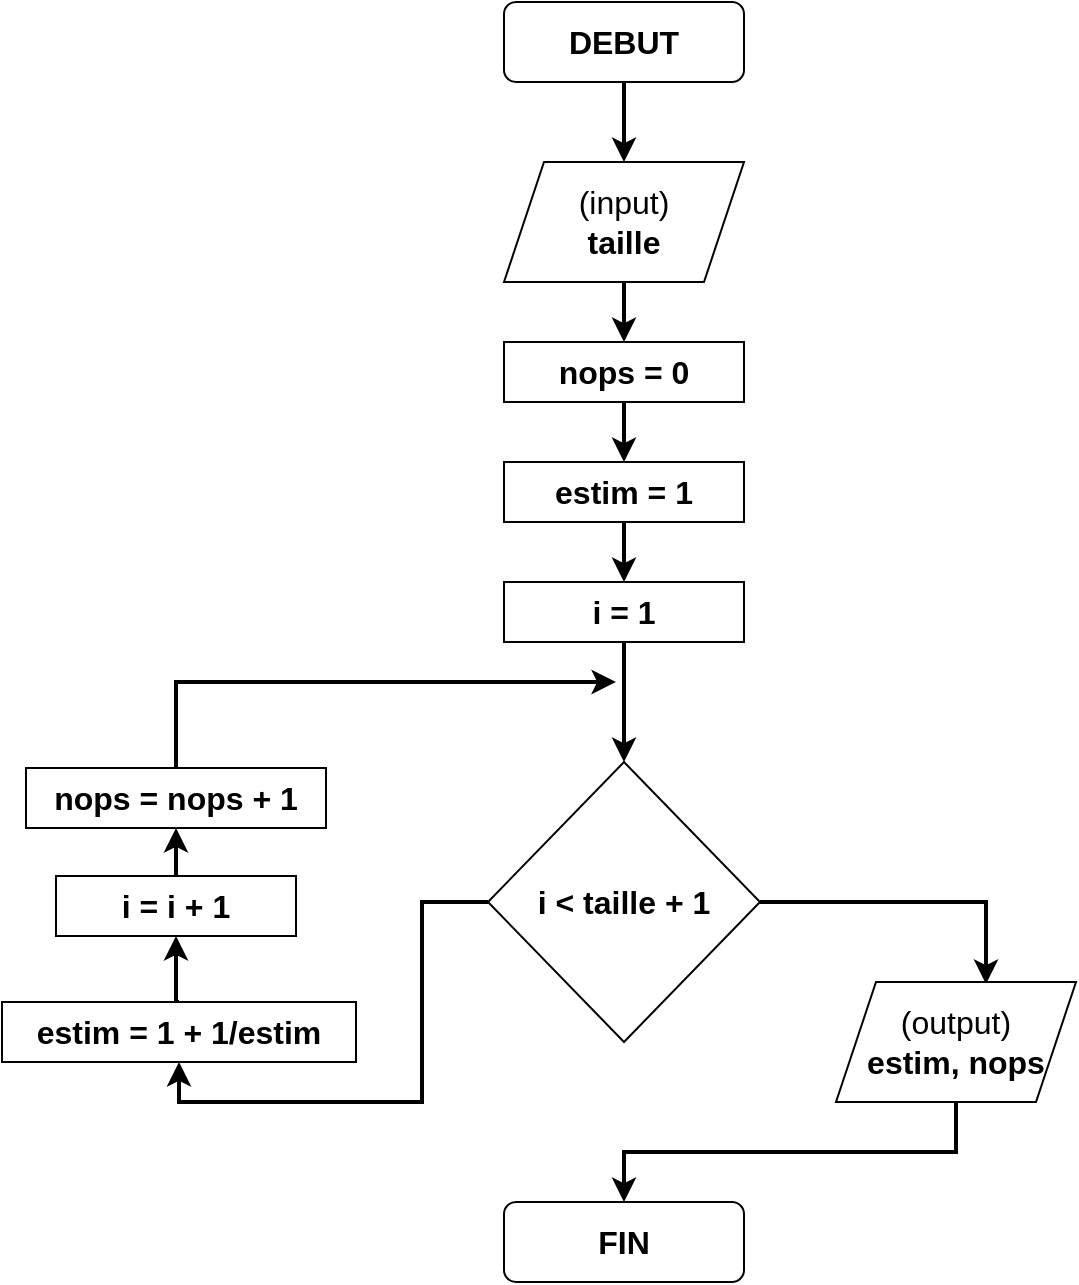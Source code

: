 <mxfile version="20.3.0" type="device"><diagram id="EbYMNP1eEnc4MhmT6sAp" name="Page-1"><mxGraphModel dx="1102" dy="685" grid="1" gridSize="10" guides="1" tooltips="1" connect="1" arrows="1" fold="1" page="1" pageScale="1" pageWidth="827" pageHeight="1169" math="0" shadow="0"><root><mxCell id="0"/><mxCell id="1" parent="0"/><mxCell id="y6Nyat-Lb9gKO668TaOF-12" style="edgeStyle=orthogonalEdgeStyle;rounded=0;orthogonalLoop=1;jettySize=auto;html=1;exitX=0.5;exitY=1;exitDx=0;exitDy=0;fontSize=16;strokeWidth=2;" parent="1" source="y6Nyat-Lb9gKO668TaOF-1" target="y6Nyat-Lb9gKO668TaOF-2" edge="1"><mxGeometry relative="1" as="geometry"/></mxCell><mxCell id="y6Nyat-Lb9gKO668TaOF-1" value="&lt;font style=&quot;font-size: 16px;&quot;&gt;&lt;b&gt;DEBUT&lt;/b&gt;&lt;/font&gt;" style="rounded=1;whiteSpace=wrap;html=1;" parent="1" vertex="1"><mxGeometry x="354" y="20" width="120" height="40" as="geometry"/></mxCell><mxCell id="y6Nyat-Lb9gKO668TaOF-13" style="edgeStyle=orthogonalEdgeStyle;rounded=0;orthogonalLoop=1;jettySize=auto;html=1;exitX=0.5;exitY=1;exitDx=0;exitDy=0;entryX=0.5;entryY=0;entryDx=0;entryDy=0;strokeWidth=2;fontSize=16;" parent="1" source="y6Nyat-Lb9gKO668TaOF-2" target="y6Nyat-Lb9gKO668TaOF-3" edge="1"><mxGeometry relative="1" as="geometry"/></mxCell><mxCell id="y6Nyat-Lb9gKO668TaOF-2" value="(input)&lt;br&gt;&lt;b&gt;taille&lt;/b&gt;" style="shape=parallelogram;perimeter=parallelogramPerimeter;whiteSpace=wrap;html=1;fixedSize=1;fontSize=16;" parent="1" vertex="1"><mxGeometry x="354" y="100" width="120" height="60" as="geometry"/></mxCell><mxCell id="y6Nyat-Lb9gKO668TaOF-14" style="edgeStyle=orthogonalEdgeStyle;rounded=0;orthogonalLoop=1;jettySize=auto;html=1;exitX=0.5;exitY=1;exitDx=0;exitDy=0;entryX=0.5;entryY=0;entryDx=0;entryDy=0;strokeWidth=2;fontSize=16;" parent="1" source="y6Nyat-Lb9gKO668TaOF-3" target="y6Nyat-Lb9gKO668TaOF-4" edge="1"><mxGeometry relative="1" as="geometry"/></mxCell><mxCell id="y6Nyat-Lb9gKO668TaOF-3" value="&lt;b&gt;nops = 0&lt;/b&gt;" style="rounded=0;whiteSpace=wrap;html=1;fontSize=16;" parent="1" vertex="1"><mxGeometry x="354" y="190" width="120" height="30" as="geometry"/></mxCell><mxCell id="y6Nyat-Lb9gKO668TaOF-15" style="edgeStyle=orthogonalEdgeStyle;rounded=0;orthogonalLoop=1;jettySize=auto;html=1;exitX=0.5;exitY=1;exitDx=0;exitDy=0;strokeWidth=2;fontSize=16;" parent="1" source="y6Nyat-Lb9gKO668TaOF-4" target="y6Nyat-Lb9gKO668TaOF-5" edge="1"><mxGeometry relative="1" as="geometry"/></mxCell><mxCell id="y6Nyat-Lb9gKO668TaOF-4" value="&lt;b&gt;estim = 1&lt;/b&gt;" style="rounded=0;whiteSpace=wrap;html=1;fontSize=16;" parent="1" vertex="1"><mxGeometry x="354" y="250" width="120" height="30" as="geometry"/></mxCell><mxCell id="y6Nyat-Lb9gKO668TaOF-16" style="edgeStyle=orthogonalEdgeStyle;rounded=0;orthogonalLoop=1;jettySize=auto;html=1;exitX=0.5;exitY=1;exitDx=0;exitDy=0;strokeWidth=2;fontSize=16;" parent="1" source="y6Nyat-Lb9gKO668TaOF-5" target="y6Nyat-Lb9gKO668TaOF-6" edge="1"><mxGeometry relative="1" as="geometry"/></mxCell><mxCell id="y6Nyat-Lb9gKO668TaOF-5" value="&lt;b&gt;i = 1&lt;/b&gt;" style="rounded=0;whiteSpace=wrap;html=1;fontSize=16;" parent="1" vertex="1"><mxGeometry x="354" y="310" width="120" height="30" as="geometry"/></mxCell><mxCell id="y6Nyat-Lb9gKO668TaOF-17" style="edgeStyle=orthogonalEdgeStyle;rounded=0;orthogonalLoop=1;jettySize=auto;html=1;exitX=0;exitY=0.5;exitDx=0;exitDy=0;entryX=0.5;entryY=1;entryDx=0;entryDy=0;strokeWidth=2;fontSize=16;" parent="1" source="y6Nyat-Lb9gKO668TaOF-6" target="y6Nyat-Lb9gKO668TaOF-7" edge="1"><mxGeometry relative="1" as="geometry"/></mxCell><mxCell id="y6Nyat-Lb9gKO668TaOF-20" style="edgeStyle=orthogonalEdgeStyle;rounded=0;orthogonalLoop=1;jettySize=auto;html=1;exitX=1;exitY=0.5;exitDx=0;exitDy=0;entryX=0.625;entryY=0.017;entryDx=0;entryDy=0;entryPerimeter=0;strokeWidth=2;fontSize=16;" parent="1" source="y6Nyat-Lb9gKO668TaOF-6" target="y6Nyat-Lb9gKO668TaOF-10" edge="1"><mxGeometry relative="1" as="geometry"/></mxCell><mxCell id="y6Nyat-Lb9gKO668TaOF-6" value="&lt;b&gt;i &amp;lt; taille + 1&lt;/b&gt;" style="rhombus;whiteSpace=wrap;html=1;fontSize=16;" parent="1" vertex="1"><mxGeometry x="346" y="400" width="136" height="140" as="geometry"/></mxCell><mxCell id="y6Nyat-Lb9gKO668TaOF-18" style="edgeStyle=orthogonalEdgeStyle;rounded=0;orthogonalLoop=1;jettySize=auto;html=1;exitX=0.5;exitY=0;exitDx=0;exitDy=0;entryX=0.5;entryY=1;entryDx=0;entryDy=0;strokeWidth=2;fontSize=16;" parent="1" source="y6Nyat-Lb9gKO668TaOF-7" target="y6Nyat-Lb9gKO668TaOF-8" edge="1"><mxGeometry relative="1" as="geometry"/></mxCell><mxCell id="y6Nyat-Lb9gKO668TaOF-7" value="&lt;b&gt;estim = 1 + 1/estim&lt;/b&gt;" style="rounded=0;whiteSpace=wrap;html=1;fontSize=16;" parent="1" vertex="1"><mxGeometry x="103" y="520" width="177" height="30" as="geometry"/></mxCell><mxCell id="y6Nyat-Lb9gKO668TaOF-25" style="edgeStyle=orthogonalEdgeStyle;rounded=0;orthogonalLoop=1;jettySize=auto;html=1;exitX=0.5;exitY=0;exitDx=0;exitDy=0;entryX=0.5;entryY=1;entryDx=0;entryDy=0;strokeWidth=2;fontSize=16;" parent="1" source="y6Nyat-Lb9gKO668TaOF-8" target="y6Nyat-Lb9gKO668TaOF-23" edge="1"><mxGeometry relative="1" as="geometry"/></mxCell><mxCell id="y6Nyat-Lb9gKO668TaOF-8" value="&lt;b&gt;i = i + 1&lt;/b&gt;" style="rounded=0;whiteSpace=wrap;html=1;fontSize=16;" parent="1" vertex="1"><mxGeometry x="130" y="457" width="120" height="30" as="geometry"/></mxCell><mxCell id="y6Nyat-Lb9gKO668TaOF-9" value="&lt;font style=&quot;font-size: 16px;&quot;&gt;&lt;b&gt;FIN&lt;/b&gt;&lt;/font&gt;" style="rounded=1;whiteSpace=wrap;html=1;" parent="1" vertex="1"><mxGeometry x="354" y="620" width="120" height="40" as="geometry"/></mxCell><mxCell id="y6Nyat-Lb9gKO668TaOF-21" style="edgeStyle=orthogonalEdgeStyle;rounded=0;orthogonalLoop=1;jettySize=auto;html=1;exitX=0.5;exitY=1;exitDx=0;exitDy=0;entryX=0.5;entryY=0;entryDx=0;entryDy=0;strokeWidth=2;fontSize=16;" parent="1" source="y6Nyat-Lb9gKO668TaOF-10" target="y6Nyat-Lb9gKO668TaOF-9" edge="1"><mxGeometry relative="1" as="geometry"/></mxCell><mxCell id="y6Nyat-Lb9gKO668TaOF-10" value="(output)&lt;br&gt;&lt;b&gt;estim, nops&lt;/b&gt;" style="shape=parallelogram;perimeter=parallelogramPerimeter;whiteSpace=wrap;html=1;fixedSize=1;fontSize=16;" parent="1" vertex="1"><mxGeometry x="520" y="510" width="120" height="60" as="geometry"/></mxCell><mxCell id="y6Nyat-Lb9gKO668TaOF-23" value="&lt;b&gt;nops = nops + 1&lt;/b&gt;" style="rounded=0;whiteSpace=wrap;html=1;fontSize=16;" parent="1" vertex="1"><mxGeometry x="115" y="403" width="150" height="30" as="geometry"/></mxCell><mxCell id="y6Nyat-Lb9gKO668TaOF-24" value="" style="endArrow=classic;html=1;rounded=0;strokeWidth=2;fontSize=16;exitX=0.5;exitY=0;exitDx=0;exitDy=0;" parent="1" source="y6Nyat-Lb9gKO668TaOF-23" edge="1"><mxGeometry width="50" height="50" relative="1" as="geometry"><mxPoint x="390" y="360" as="sourcePoint"/><mxPoint x="410" y="360" as="targetPoint"/><Array as="points"><mxPoint x="190" y="360"/></Array></mxGeometry></mxCell></root></mxGraphModel></diagram></mxfile>